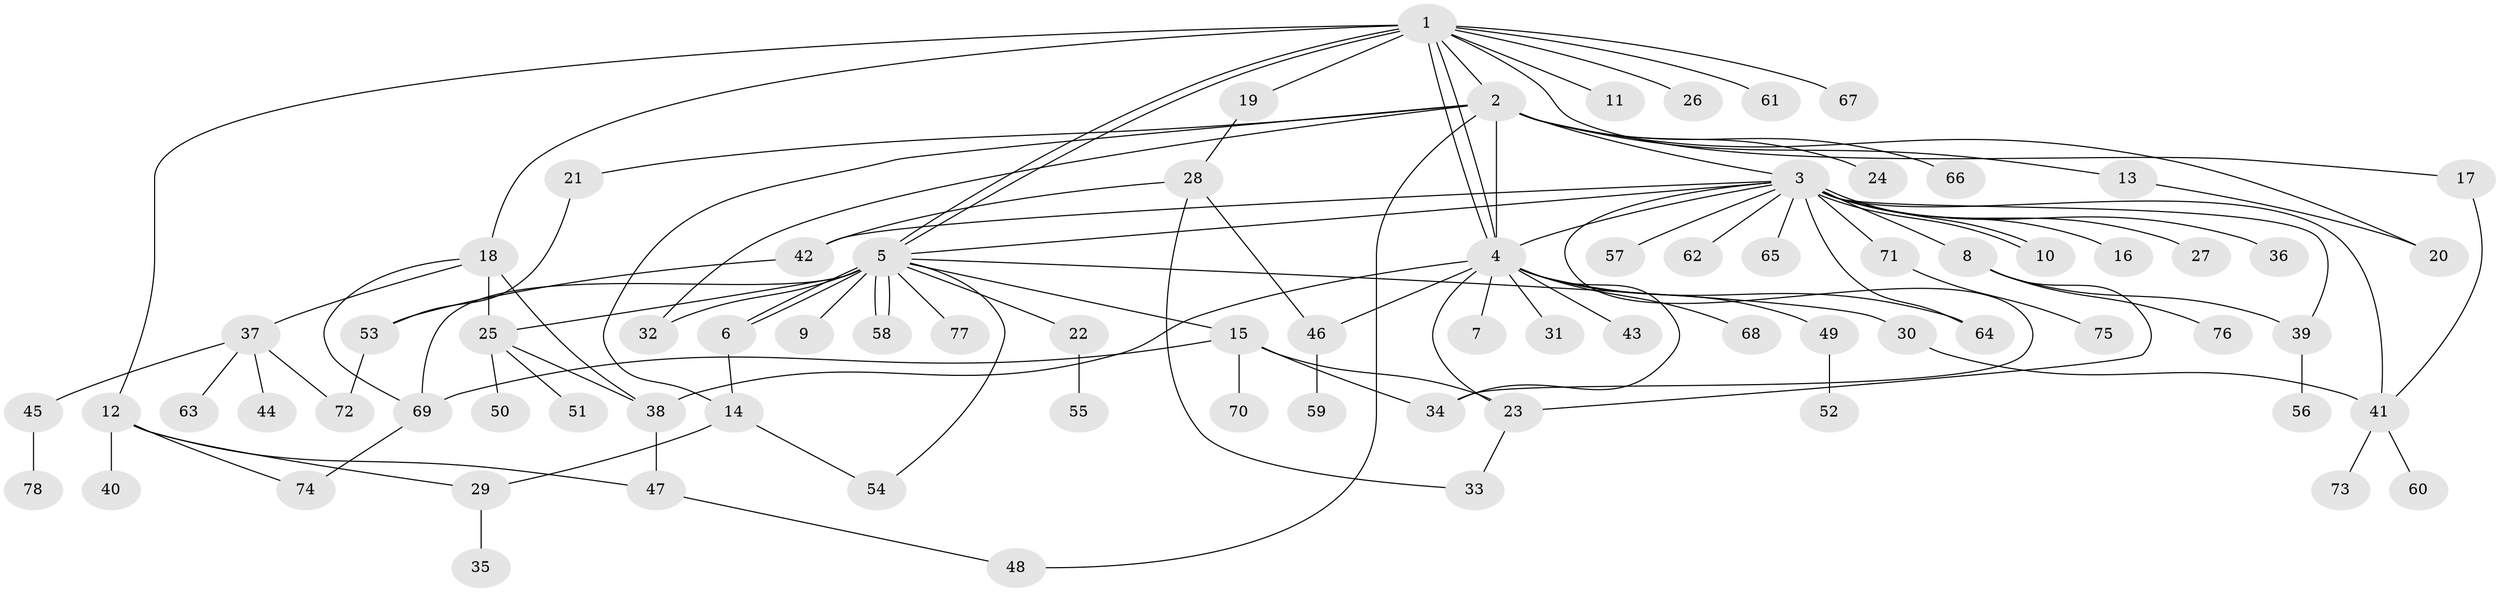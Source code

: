 // Generated by graph-tools (version 1.1) at 2025/35/03/09/25 02:35:39]
// undirected, 78 vertices, 111 edges
graph export_dot {
graph [start="1"]
  node [color=gray90,style=filled];
  1;
  2;
  3;
  4;
  5;
  6;
  7;
  8;
  9;
  10;
  11;
  12;
  13;
  14;
  15;
  16;
  17;
  18;
  19;
  20;
  21;
  22;
  23;
  24;
  25;
  26;
  27;
  28;
  29;
  30;
  31;
  32;
  33;
  34;
  35;
  36;
  37;
  38;
  39;
  40;
  41;
  42;
  43;
  44;
  45;
  46;
  47;
  48;
  49;
  50;
  51;
  52;
  53;
  54;
  55;
  56;
  57;
  58;
  59;
  60;
  61;
  62;
  63;
  64;
  65;
  66;
  67;
  68;
  69;
  70;
  71;
  72;
  73;
  74;
  75;
  76;
  77;
  78;
  1 -- 2;
  1 -- 4;
  1 -- 4;
  1 -- 5;
  1 -- 5;
  1 -- 11;
  1 -- 12;
  1 -- 17;
  1 -- 18;
  1 -- 19;
  1 -- 26;
  1 -- 61;
  1 -- 67;
  2 -- 3;
  2 -- 4;
  2 -- 13;
  2 -- 14;
  2 -- 20;
  2 -- 21;
  2 -- 24;
  2 -- 32;
  2 -- 48;
  2 -- 66;
  3 -- 4;
  3 -- 5;
  3 -- 8;
  3 -- 10;
  3 -- 10;
  3 -- 16;
  3 -- 27;
  3 -- 34;
  3 -- 36;
  3 -- 39;
  3 -- 41;
  3 -- 42;
  3 -- 57;
  3 -- 62;
  3 -- 64;
  3 -- 65;
  3 -- 71;
  4 -- 7;
  4 -- 23;
  4 -- 31;
  4 -- 34;
  4 -- 38;
  4 -- 43;
  4 -- 46;
  4 -- 49;
  4 -- 64;
  4 -- 68;
  5 -- 6;
  5 -- 6;
  5 -- 9;
  5 -- 15;
  5 -- 22;
  5 -- 25;
  5 -- 30;
  5 -- 32;
  5 -- 54;
  5 -- 58;
  5 -- 58;
  5 -- 69;
  5 -- 77;
  6 -- 14;
  8 -- 23;
  8 -- 39;
  8 -- 76;
  12 -- 29;
  12 -- 40;
  12 -- 47;
  12 -- 74;
  13 -- 20;
  14 -- 29;
  14 -- 54;
  15 -- 23;
  15 -- 34;
  15 -- 69;
  15 -- 70;
  17 -- 41;
  18 -- 25;
  18 -- 37;
  18 -- 38;
  18 -- 69;
  19 -- 28;
  21 -- 53;
  22 -- 55;
  23 -- 33;
  25 -- 38;
  25 -- 50;
  25 -- 51;
  28 -- 33;
  28 -- 42;
  28 -- 46;
  29 -- 35;
  30 -- 41;
  37 -- 44;
  37 -- 45;
  37 -- 63;
  37 -- 72;
  38 -- 47;
  39 -- 56;
  41 -- 60;
  41 -- 73;
  42 -- 53;
  45 -- 78;
  46 -- 59;
  47 -- 48;
  49 -- 52;
  53 -- 72;
  69 -- 74;
  71 -- 75;
}
